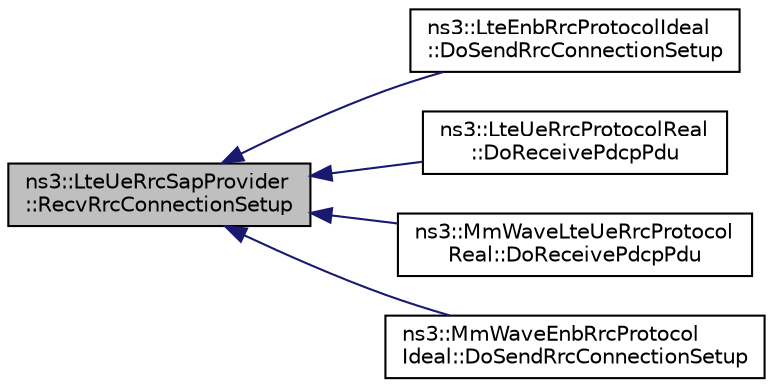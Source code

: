 digraph "ns3::LteUeRrcSapProvider::RecvRrcConnectionSetup"
{
  edge [fontname="Helvetica",fontsize="10",labelfontname="Helvetica",labelfontsize="10"];
  node [fontname="Helvetica",fontsize="10",shape=record];
  rankdir="LR";
  Node1 [label="ns3::LteUeRrcSapProvider\l::RecvRrcConnectionSetup",height=0.2,width=0.4,color="black", fillcolor="grey75", style="filled", fontcolor="black"];
  Node1 -> Node2 [dir="back",color="midnightblue",fontsize="10",style="solid"];
  Node2 [label="ns3::LteEnbRrcProtocolIdeal\l::DoSendRrcConnectionSetup",height=0.2,width=0.4,color="black", fillcolor="white", style="filled",URL="$d4/d63/classns3_1_1LteEnbRrcProtocolIdeal.html#a240e0cef09b4440efc34734b23158589"];
  Node1 -> Node3 [dir="back",color="midnightblue",fontsize="10",style="solid"];
  Node3 [label="ns3::LteUeRrcProtocolReal\l::DoReceivePdcpPdu",height=0.2,width=0.4,color="black", fillcolor="white", style="filled",URL="$df/d48/classns3_1_1LteUeRrcProtocolReal.html#a6a50583772558b240a65be7514764297"];
  Node1 -> Node4 [dir="back",color="midnightblue",fontsize="10",style="solid"];
  Node4 [label="ns3::MmWaveLteUeRrcProtocol\lReal::DoReceivePdcpPdu",height=0.2,width=0.4,color="black", fillcolor="white", style="filled",URL="$df/d69/classns3_1_1MmWaveLteUeRrcProtocolReal.html#a3b85cc74846fb108ca8f9f6accbcc60c"];
  Node1 -> Node5 [dir="back",color="midnightblue",fontsize="10",style="solid"];
  Node5 [label="ns3::MmWaveEnbRrcProtocol\lIdeal::DoSendRrcConnectionSetup",height=0.2,width=0.4,color="black", fillcolor="white", style="filled",URL="$d1/d90/classns3_1_1MmWaveEnbRrcProtocolIdeal.html#ab45d862b0a78d03840cb39e0783b772b"];
}
